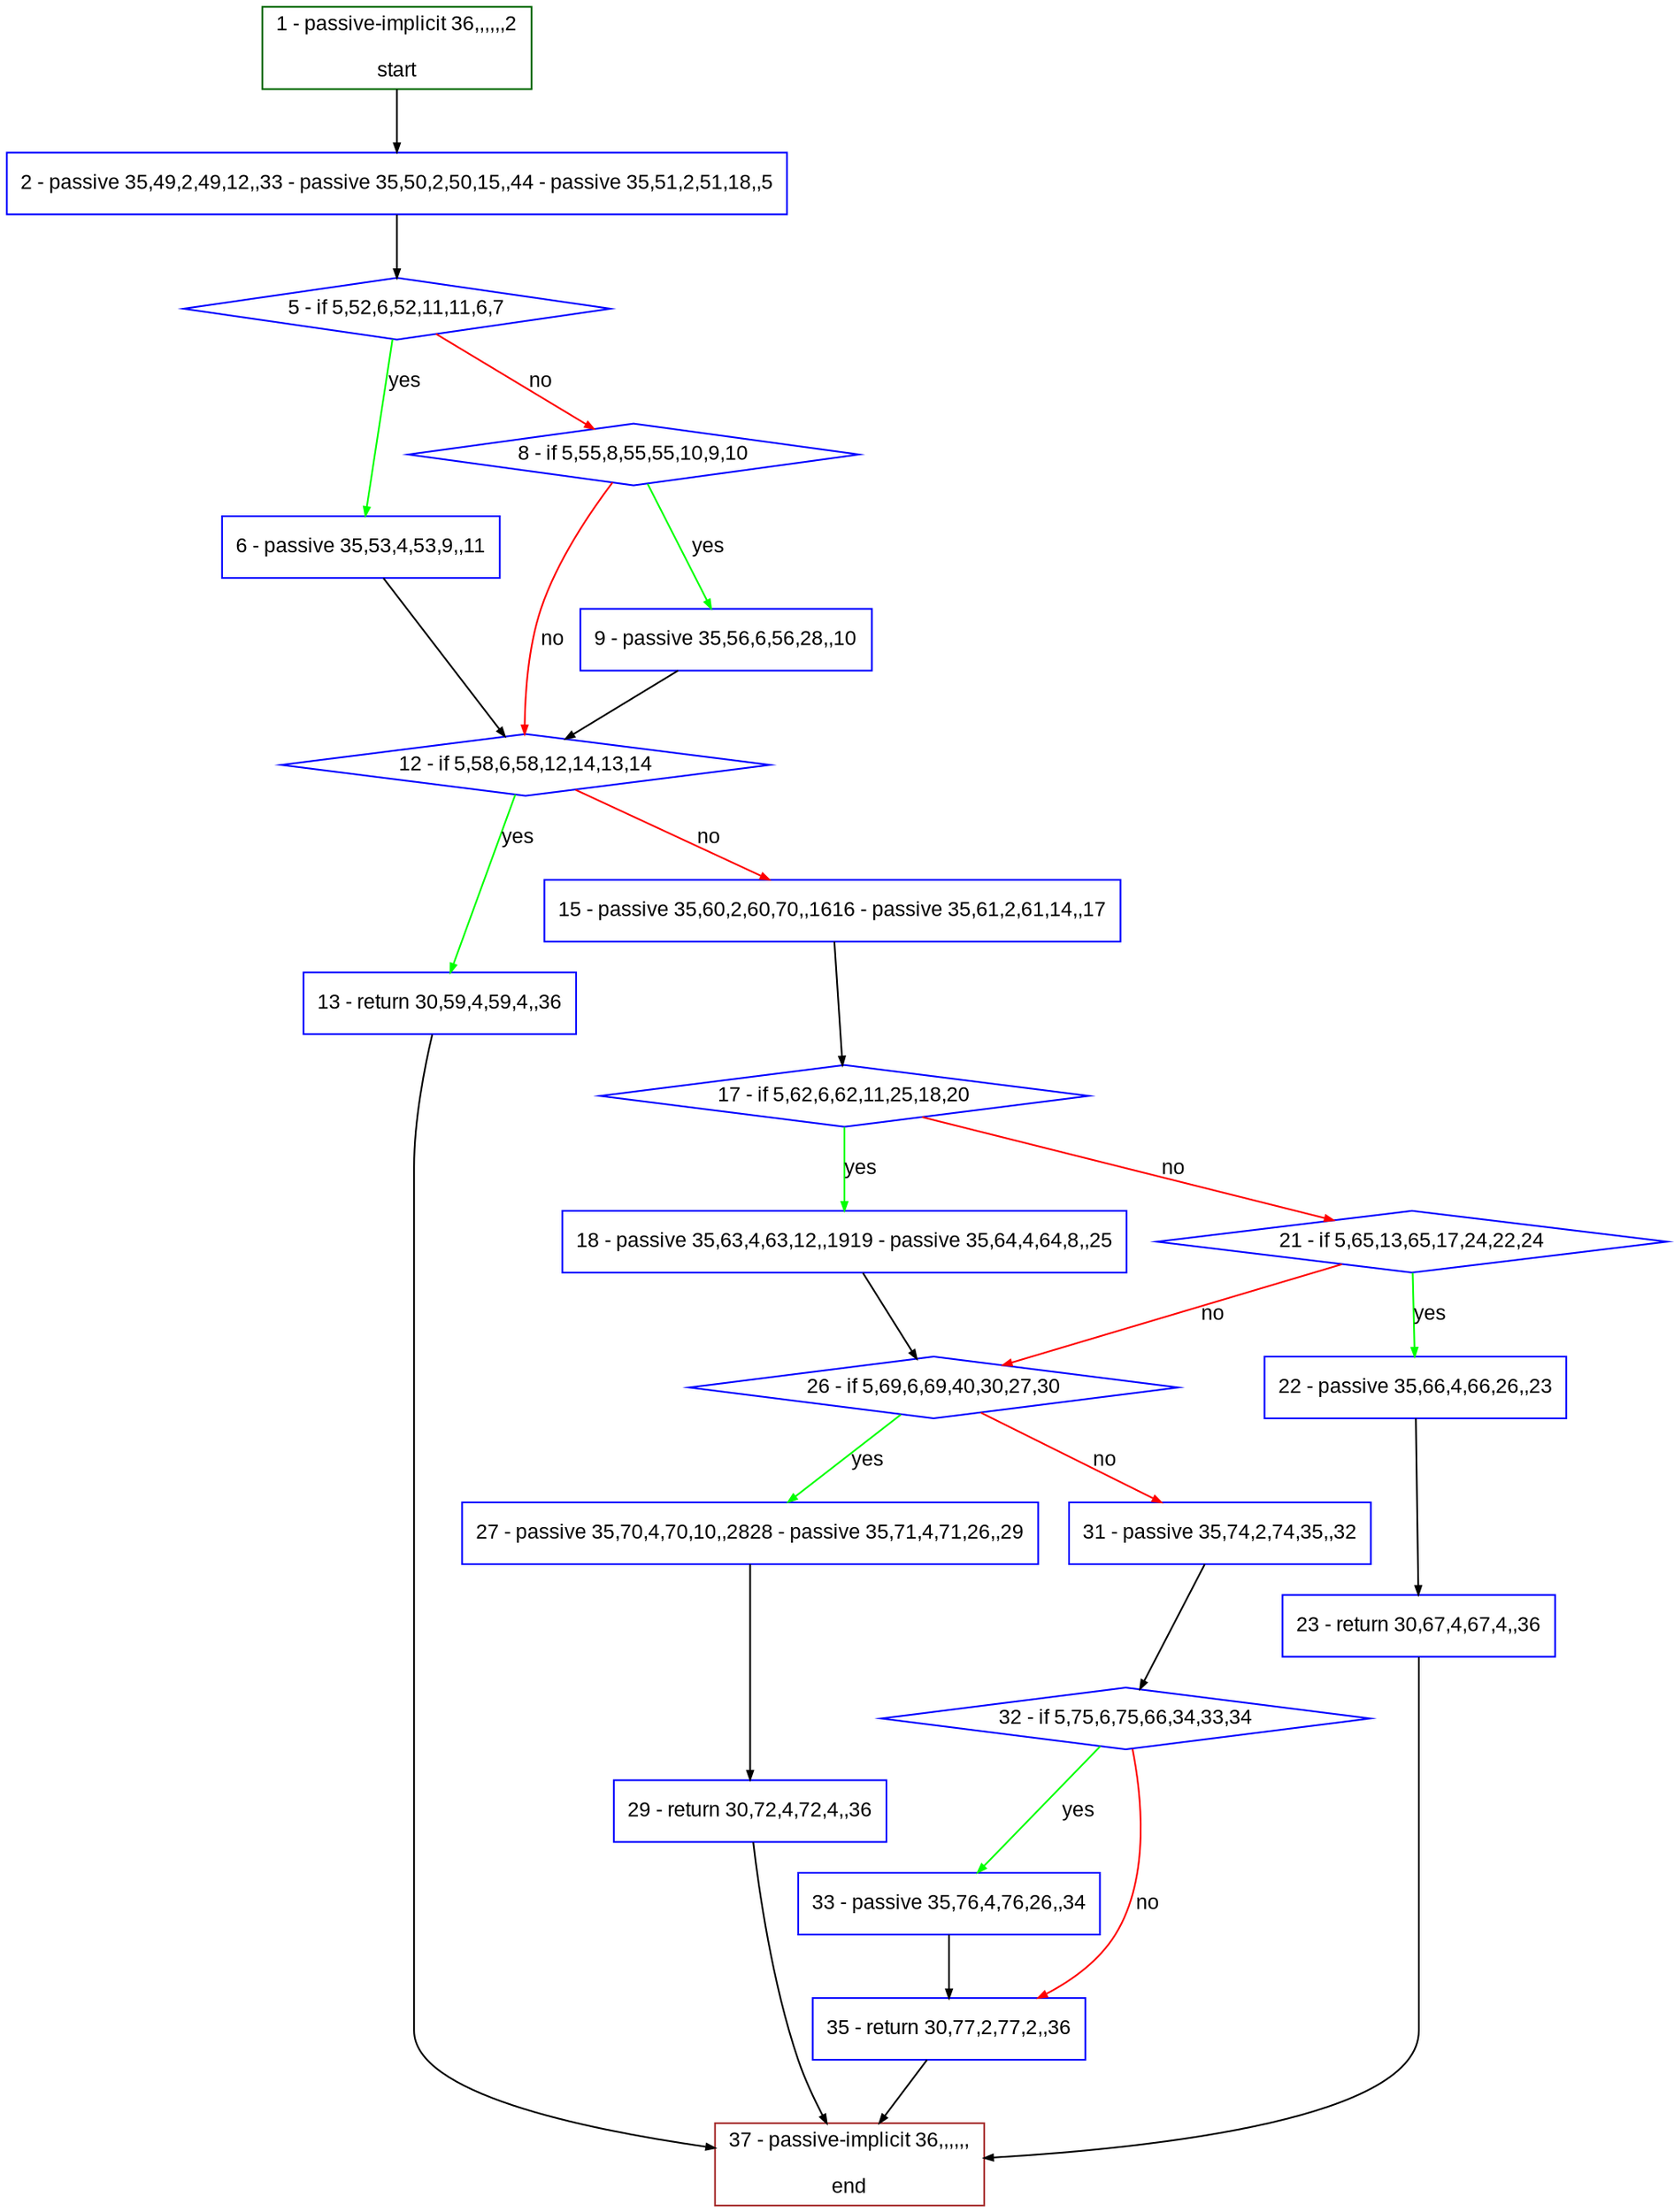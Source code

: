 digraph "" {
  graph [bgcolor="white", fillcolor="#FFFFCC", pack="true", packmode="clust", fontname="Arial", label="", fontsize="12", compound="true", style="rounded,filled"];
  node [node_initialized="no", fillcolor="white", fontname="Arial", label="", color="grey", fontsize="12", fixedsize="false", compound="true", shape="rectangle", style="filled"];
  edge [arrowtail="none", lhead="", fontcolor="black", fontname="Arial", label="", color="black", fontsize="12", arrowhead="normal", arrowsize="0.5", compound="true", ltail="", dir="forward"];
  __N1 [fillcolor="#ffffff", label="2 - passive 35,49,2,49,12,,33 - passive 35,50,2,50,15,,44 - passive 35,51,2,51,18,,5", color="#0000ff", shape="box", style="filled"];
  __N2 [fillcolor="#ffffff", label="1 - passive-implicit 36,,,,,,2\n\nstart", color="#006400", shape="box", style="filled"];
  __N3 [fillcolor="#ffffff", label="5 - if 5,52,6,52,11,11,6,7", color="#0000ff", shape="diamond", style="filled"];
  __N4 [fillcolor="#ffffff", label="6 - passive 35,53,4,53,9,,11", color="#0000ff", shape="box", style="filled"];
  __N5 [fillcolor="#ffffff", label="8 - if 5,55,8,55,55,10,9,10", color="#0000ff", shape="diamond", style="filled"];
  __N6 [fillcolor="#ffffff", label="12 - if 5,58,6,58,12,14,13,14", color="#0000ff", shape="diamond", style="filled"];
  __N7 [fillcolor="#ffffff", label="9 - passive 35,56,6,56,28,,10", color="#0000ff", shape="box", style="filled"];
  __N8 [fillcolor="#ffffff", label="13 - return 30,59,4,59,4,,36", color="#0000ff", shape="box", style="filled"];
  __N9 [fillcolor="#ffffff", label="15 - passive 35,60,2,60,70,,1616 - passive 35,61,2,61,14,,17", color="#0000ff", shape="box", style="filled"];
  __N10 [fillcolor="#ffffff", label="37 - passive-implicit 36,,,,,,\n\nend", color="#a52a2a", shape="box", style="filled"];
  __N11 [fillcolor="#ffffff", label="17 - if 5,62,6,62,11,25,18,20", color="#0000ff", shape="diamond", style="filled"];
  __N12 [fillcolor="#ffffff", label="18 - passive 35,63,4,63,12,,1919 - passive 35,64,4,64,8,,25", color="#0000ff", shape="box", style="filled"];
  __N13 [fillcolor="#ffffff", label="21 - if 5,65,13,65,17,24,22,24", color="#0000ff", shape="diamond", style="filled"];
  __N14 [fillcolor="#ffffff", label="26 - if 5,69,6,69,40,30,27,30", color="#0000ff", shape="diamond", style="filled"];
  __N15 [fillcolor="#ffffff", label="22 - passive 35,66,4,66,26,,23", color="#0000ff", shape="box", style="filled"];
  __N16 [fillcolor="#ffffff", label="23 - return 30,67,4,67,4,,36", color="#0000ff", shape="box", style="filled"];
  __N17 [fillcolor="#ffffff", label="27 - passive 35,70,4,70,10,,2828 - passive 35,71,4,71,26,,29", color="#0000ff", shape="box", style="filled"];
  __N18 [fillcolor="#ffffff", label="31 - passive 35,74,2,74,35,,32", color="#0000ff", shape="box", style="filled"];
  __N19 [fillcolor="#ffffff", label="29 - return 30,72,4,72,4,,36", color="#0000ff", shape="box", style="filled"];
  __N20 [fillcolor="#ffffff", label="32 - if 5,75,6,75,66,34,33,34", color="#0000ff", shape="diamond", style="filled"];
  __N21 [fillcolor="#ffffff", label="33 - passive 35,76,4,76,26,,34", color="#0000ff", shape="box", style="filled"];
  __N22 [fillcolor="#ffffff", label="35 - return 30,77,2,77,2,,36", color="#0000ff", shape="box", style="filled"];
  __N2 -> __N1 [arrowtail="none", color="#000000", label="", arrowhead="normal", dir="forward"];
  __N1 -> __N3 [arrowtail="none", color="#000000", label="", arrowhead="normal", dir="forward"];
  __N3 -> __N4 [arrowtail="none", color="#00ff00", label="yes", arrowhead="normal", dir="forward"];
  __N3 -> __N5 [arrowtail="none", color="#ff0000", label="no", arrowhead="normal", dir="forward"];
  __N4 -> __N6 [arrowtail="none", color="#000000", label="", arrowhead="normal", dir="forward"];
  __N5 -> __N7 [arrowtail="none", color="#00ff00", label="yes", arrowhead="normal", dir="forward"];
  __N5 -> __N6 [arrowtail="none", color="#ff0000", label="no", arrowhead="normal", dir="forward"];
  __N7 -> __N6 [arrowtail="none", color="#000000", label="", arrowhead="normal", dir="forward"];
  __N6 -> __N8 [arrowtail="none", color="#00ff00", label="yes", arrowhead="normal", dir="forward"];
  __N6 -> __N9 [arrowtail="none", color="#ff0000", label="no", arrowhead="normal", dir="forward"];
  __N8 -> __N10 [arrowtail="none", color="#000000", label="", arrowhead="normal", dir="forward"];
  __N9 -> __N11 [arrowtail="none", color="#000000", label="", arrowhead="normal", dir="forward"];
  __N11 -> __N12 [arrowtail="none", color="#00ff00", label="yes", arrowhead="normal", dir="forward"];
  __N11 -> __N13 [arrowtail="none", color="#ff0000", label="no", arrowhead="normal", dir="forward"];
  __N12 -> __N14 [arrowtail="none", color="#000000", label="", arrowhead="normal", dir="forward"];
  __N13 -> __N15 [arrowtail="none", color="#00ff00", label="yes", arrowhead="normal", dir="forward"];
  __N13 -> __N14 [arrowtail="none", color="#ff0000", label="no", arrowhead="normal", dir="forward"];
  __N15 -> __N16 [arrowtail="none", color="#000000", label="", arrowhead="normal", dir="forward"];
  __N16 -> __N10 [arrowtail="none", color="#000000", label="", arrowhead="normal", dir="forward"];
  __N14 -> __N17 [arrowtail="none", color="#00ff00", label="yes", arrowhead="normal", dir="forward"];
  __N14 -> __N18 [arrowtail="none", color="#ff0000", label="no", arrowhead="normal", dir="forward"];
  __N17 -> __N19 [arrowtail="none", color="#000000", label="", arrowhead="normal", dir="forward"];
  __N19 -> __N10 [arrowtail="none", color="#000000", label="", arrowhead="normal", dir="forward"];
  __N18 -> __N20 [arrowtail="none", color="#000000", label="", arrowhead="normal", dir="forward"];
  __N20 -> __N21 [arrowtail="none", color="#00ff00", label="yes", arrowhead="normal", dir="forward"];
  __N20 -> __N22 [arrowtail="none", color="#ff0000", label="no", arrowhead="normal", dir="forward"];
  __N21 -> __N22 [arrowtail="none", color="#000000", label="", arrowhead="normal", dir="forward"];
  __N22 -> __N10 [arrowtail="none", color="#000000", label="", arrowhead="normal", dir="forward"];
}
